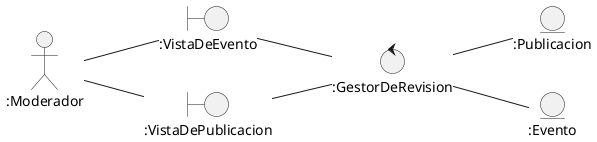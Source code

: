 
@startuml UC17 Aprobar Evento o Publicación

left to right direction

Actor ":Moderador" as moderador
control ":GestorDeRevision" as gestor
entity ":Publicacion" as p
entity ":Evento" as e
boundary ":VistaDeEvento" as VistE
boundary ":VistaDePublicacion" as VistaP



gestor -- p  
gestor -- e  
VistE -- gestor
VistaP --gestor 
moderador -- VistE 
moderador -- VistaP 

@enduml